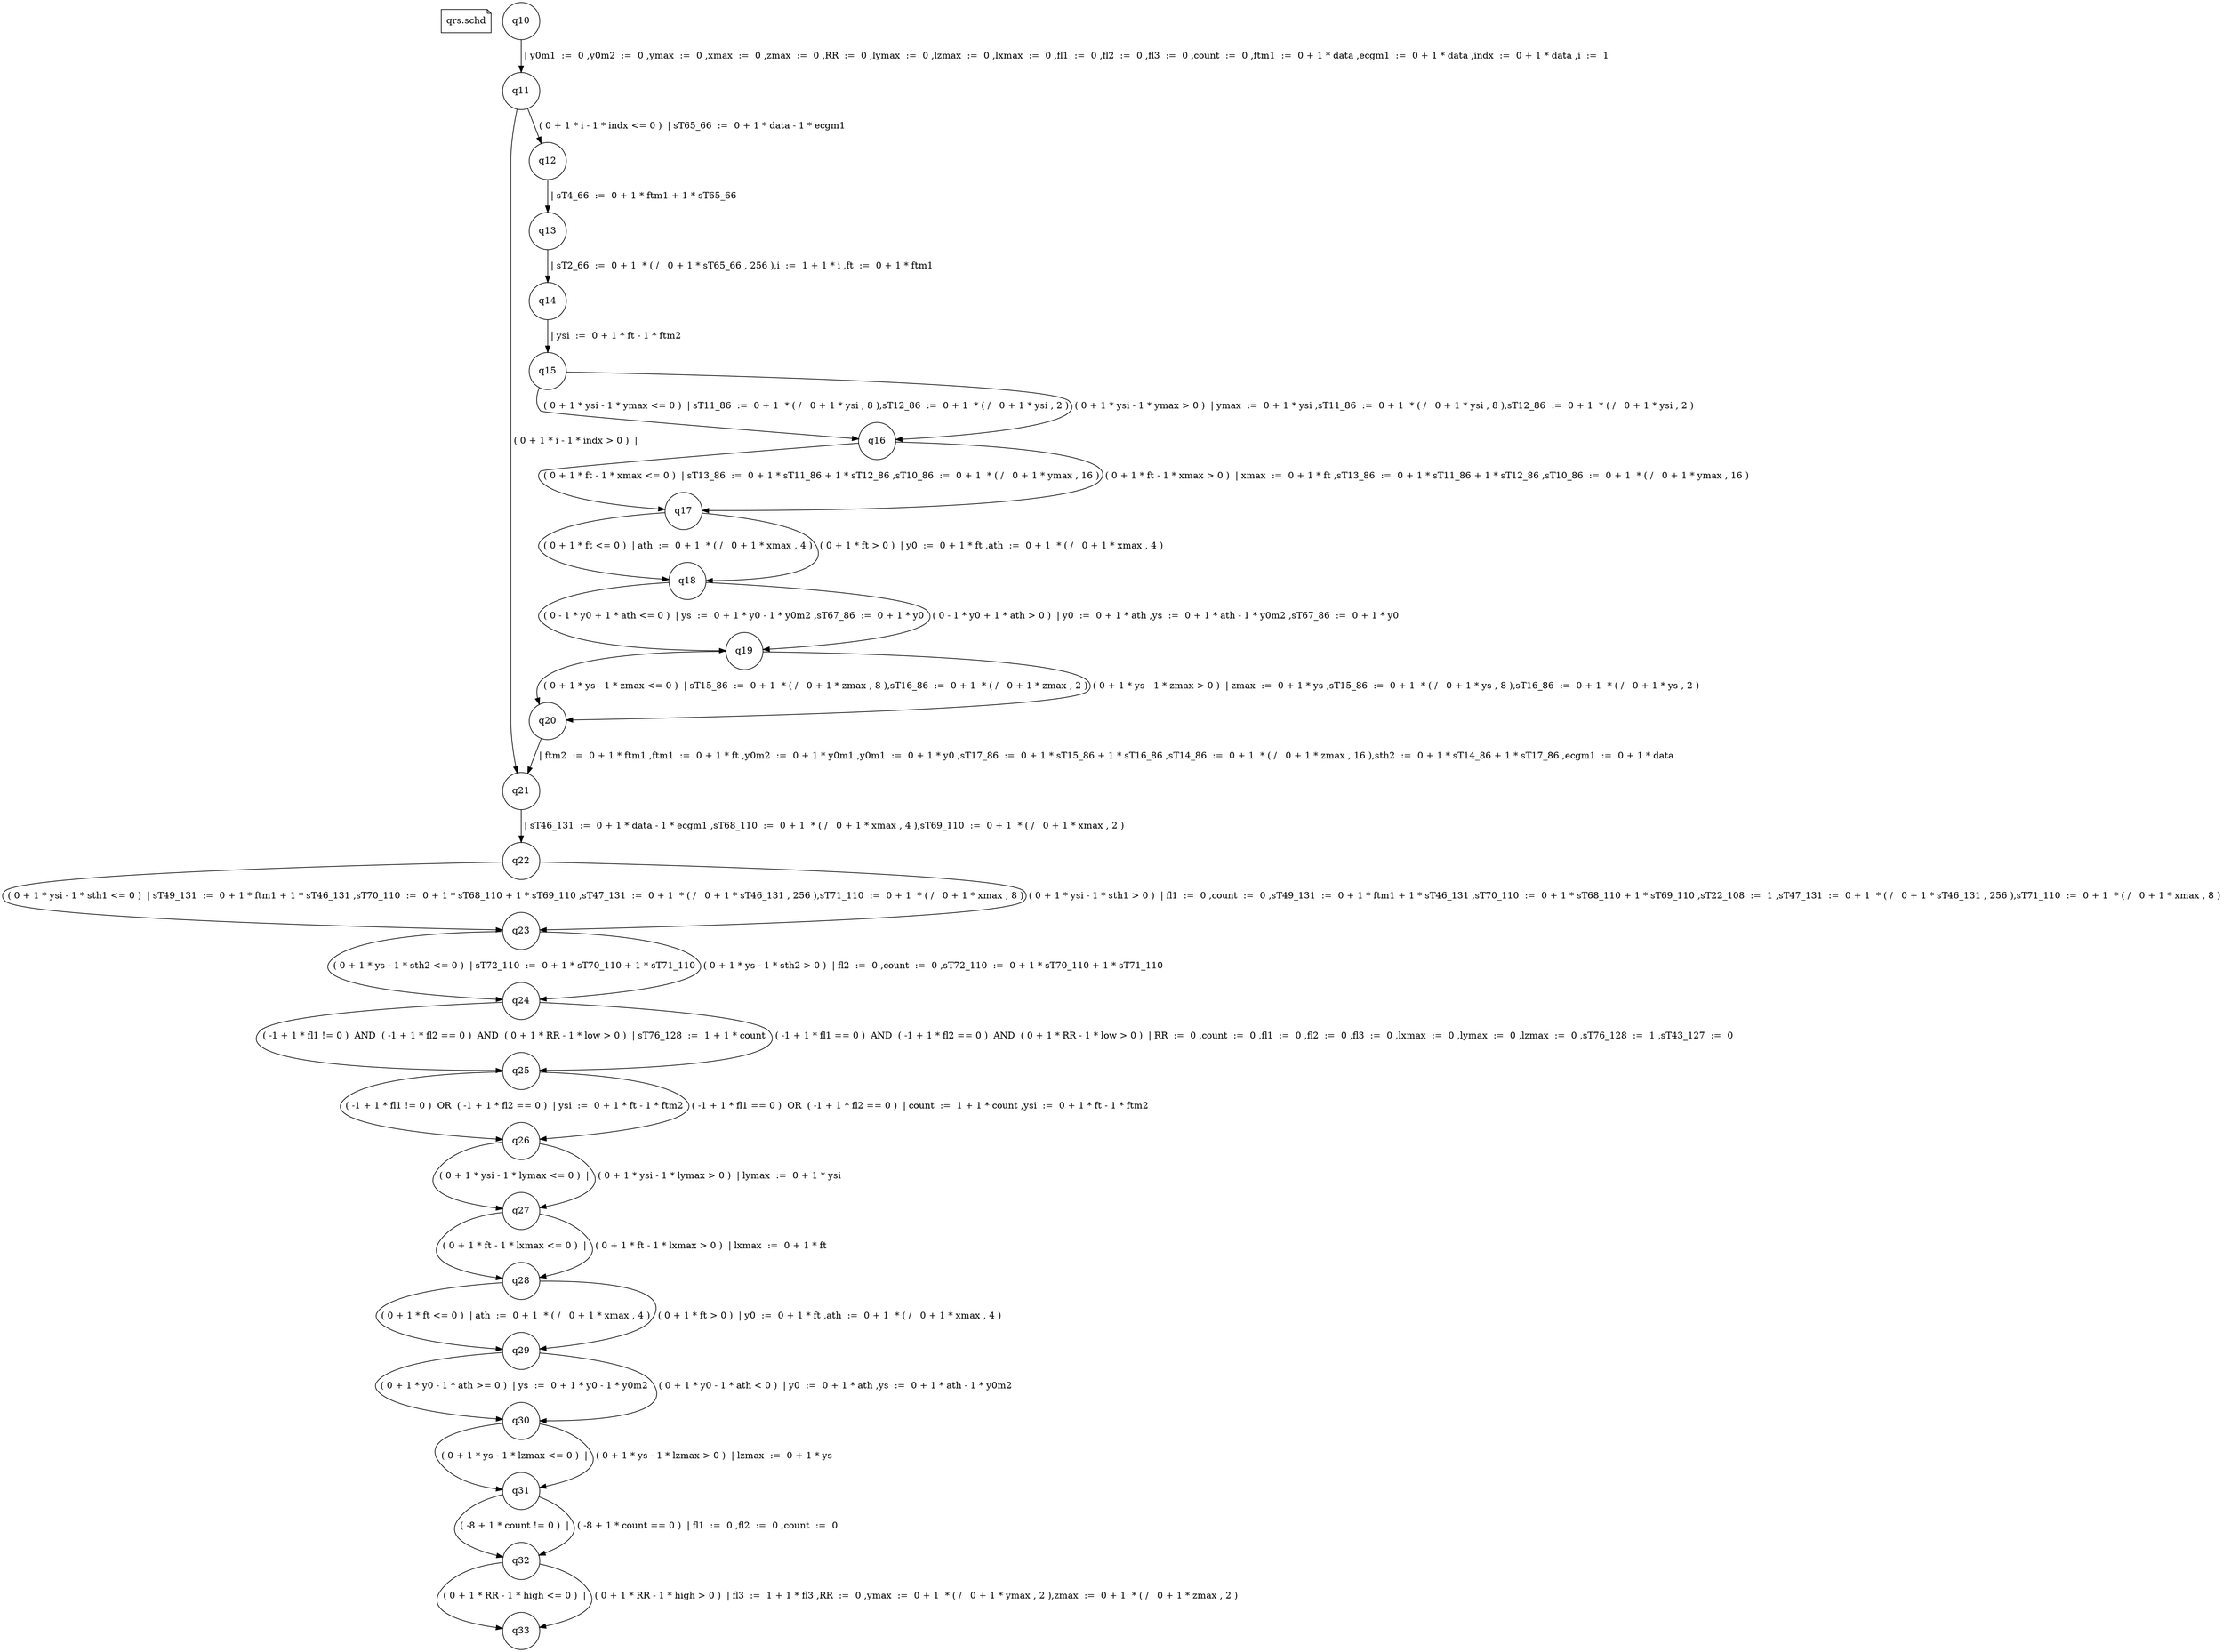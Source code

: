digraph fsmdIndot {

 "qrs.schd" [shape=note]
q10 [shape=circle ];
q11 [shape=circle ];
q10 -> q11 [  label=" | y0m1  :=  0 ,y0m2  :=  0 ,ymax  :=  0 ,xmax  :=  0 ,zmax  :=  0 ,RR  :=  0 ,lymax  :=  0 ,lzmax  :=  0 ,lxmax  :=  0 ,fl1  :=  0 ,fl2  :=  0 ,fl3  :=  0 ,count  :=  0 ,ftm1  :=  0 + 1 * data ,ecgm1  :=  0 + 1 * data ,indx  :=  0 + 1 * data ,i  :=  1 "];
q11 [shape=circle ];
q21 [shape=circle ];
q11 -> q21 [  label=" ( 0 + 1 * i - 1 * indx > 0 )  | "];
q12 [shape=circle ];
q11 -> q12 [  label=" ( 0 + 1 * i - 1 * indx <= 0 )  | sT65_66  :=  0 + 1 * data - 1 * ecgm1 "];
q12 [shape=circle ];
q13 [shape=circle ];
q12 -> q13 [  label=" | sT4_66  :=  0 + 1 * ftm1 + 1 * sT65_66 "];
q21 [shape=circle ];
q22 [shape=circle ];
q21 -> q22 [  label=" | sT46_131  :=  0 + 1 * data - 1 * ecgm1 ,sT68_110  :=  0 + 1  * ( /   0 + 1 * xmax , 4 ),sT69_110  :=  0 + 1  * ( /   0 + 1 * xmax , 2 )"];
q13 [shape=circle ];
q14 [shape=circle ];
q13 -> q14 [  label=" | sT2_66  :=  0 + 1  * ( /   0 + 1 * sT65_66 , 256 ),i  :=  1 + 1 * i ,ft  :=  0 + 1 * ftm1 "];
q14 [shape=circle ];
q15 [shape=circle ];
q14 -> q15 [  label=" | ysi  :=  0 + 1 * ft - 1 * ftm2 "];
q15 [shape=circle ];
q16 [shape=circle ];
q15 -> q16 [  label=" ( 0 + 1 * ysi - 1 * ymax <= 0 )  | sT11_86  :=  0 + 1  * ( /   0 + 1 * ysi , 8 ),sT12_86  :=  0 + 1  * ( /   0 + 1 * ysi , 2 )"];
q16 [shape=circle ];
q15 -> q16 [  label=" ( 0 + 1 * ysi - 1 * ymax > 0 )  | ymax  :=  0 + 1 * ysi ,sT11_86  :=  0 + 1  * ( /   0 + 1 * ysi , 8 ),sT12_86  :=  0 + 1  * ( /   0 + 1 * ysi , 2 )"];
q16 [shape=circle ];
q17 [shape=circle ];
q16 -> q17 [  label=" ( 0 + 1 * ft - 1 * xmax <= 0 )  | sT13_86  :=  0 + 1 * sT11_86 + 1 * sT12_86 ,sT10_86  :=  0 + 1  * ( /   0 + 1 * ymax , 16 )"];
q17 [shape=circle ];
q16 -> q17 [  label=" ( 0 + 1 * ft - 1 * xmax > 0 )  | xmax  :=  0 + 1 * ft ,sT13_86  :=  0 + 1 * sT11_86 + 1 * sT12_86 ,sT10_86  :=  0 + 1  * ( /   0 + 1 * ymax , 16 )"];
q17 [shape=circle ];
q18 [shape=circle ];
q17 -> q18 [  label=" ( 0 + 1 * ft <= 0 )  | ath  :=  0 + 1  * ( /   0 + 1 * xmax , 4 )"];
q18 [shape=circle ];
q17 -> q18 [  label=" ( 0 + 1 * ft > 0 )  | y0  :=  0 + 1 * ft ,ath  :=  0 + 1  * ( /   0 + 1 * xmax , 4 )"];
q18 [shape=circle ];
q19 [shape=circle ];
q18 -> q19 [  label=" ( 0 - 1 * y0 + 1 * ath <= 0 )  | ys  :=  0 + 1 * y0 - 1 * y0m2 ,sT67_86  :=  0 + 1 * y0 "];
q19 [shape=circle ];
q18 -> q19 [  label=" ( 0 - 1 * y0 + 1 * ath > 0 )  | y0  :=  0 + 1 * ath ,ys  :=  0 + 1 * ath - 1 * y0m2 ,sT67_86  :=  0 + 1 * y0 "];
q19 [shape=circle ];
q20 [shape=circle ];
q19 -> q20 [  label=" ( 0 + 1 * ys - 1 * zmax <= 0 )  | sT15_86  :=  0 + 1  * ( /   0 + 1 * zmax , 8 ),sT16_86  :=  0 + 1  * ( /   0 + 1 * zmax , 2 )"];
q20 [shape=circle ];
q19 -> q20 [  label=" ( 0 + 1 * ys - 1 * zmax > 0 )  | zmax  :=  0 + 1 * ys ,sT15_86  :=  0 + 1  * ( /   0 + 1 * ys , 8 ),sT16_86  :=  0 + 1  * ( /   0 + 1 * ys , 2 )"];
q20 [shape=circle ];
q21 [shape=circle ];
q20 -> q21 [  label=" | ftm2  :=  0 + 1 * ftm1 ,ftm1  :=  0 + 1 * ft ,y0m2  :=  0 + 1 * y0m1 ,y0m1  :=  0 + 1 * y0 ,sT17_86  :=  0 + 1 * sT15_86 + 1 * sT16_86 ,sT14_86  :=  0 + 1  * ( /   0 + 1 * zmax , 16 ),sth2  :=  0 + 1 * sT14_86 + 1 * sT17_86 ,ecgm1  :=  0 + 1 * data "];
q22 [shape=circle ];
q23 [shape=circle ];
q22 -> q23 [  label=" ( 0 + 1 * ysi - 1 * sth1 <= 0 )  | sT49_131  :=  0 + 1 * ftm1 + 1 * sT46_131 ,sT70_110  :=  0 + 1 * sT68_110 + 1 * sT69_110 ,sT47_131  :=  0 + 1  * ( /   0 + 1 * sT46_131 , 256 ),sT71_110  :=  0 + 1  * ( /   0 + 1 * xmax , 8 )"];
q23 [shape=circle ];
q22 -> q23 [  label=" ( 0 + 1 * ysi - 1 * sth1 > 0 )  | fl1  :=  0 ,count  :=  0 ,sT49_131  :=  0 + 1 * ftm1 + 1 * sT46_131 ,sT70_110  :=  0 + 1 * sT68_110 + 1 * sT69_110 ,sT22_108  :=  1 ,sT47_131  :=  0 + 1  * ( /   0 + 1 * sT46_131 , 256 ),sT71_110  :=  0 + 1  * ( /   0 + 1 * xmax , 8 )"];
q23 [shape=circle ];
q24 [shape=circle ];
q23 -> q24 [  label=" ( 0 + 1 * ys - 1 * sth2 <= 0 )  | sT72_110  :=  0 + 1 * sT70_110 + 1 * sT71_110 "];
q24 [shape=circle ];
q23 -> q24 [  label=" ( 0 + 1 * ys - 1 * sth2 > 0 )  | fl2  :=  0 ,count  :=  0 ,sT72_110  :=  0 + 1 * sT70_110 + 1 * sT71_110 "];
q24 [shape=circle ];
q25 [shape=circle ];
q24 -> q25 [  label=" ( -1 + 1 * fl1 != 0 )  AND  ( -1 + 1 * fl2 == 0 )  AND  ( 0 + 1 * RR - 1 * low > 0 )  | sT76_128  :=  1 + 1 * count "];
q25 [shape=circle ];
q24 -> q25 [  label=" ( -1 + 1 * fl1 == 0 )  AND  ( -1 + 1 * fl2 == 0 )  AND  ( 0 + 1 * RR - 1 * low > 0 )  | RR  :=  0 ,count  :=  0 ,fl1  :=  0 ,fl2  :=  0 ,fl3  :=  0 ,lxmax  :=  0 ,lymax  :=  0 ,lzmax  :=  0 ,sT76_128  :=  1 ,sT43_127  :=  0 "];
q25 [shape=circle ];
q26 [shape=circle ];
q25 -> q26 [  label=" ( -1 + 1 * fl1 != 0 )  OR  ( -1 + 1 * fl2 == 0 )  | ysi  :=  0 + 1 * ft - 1 * ftm2 "];
q26 [shape=circle ];
q25 -> q26 [  label=" ( -1 + 1 * fl1 == 0 )  OR  ( -1 + 1 * fl2 == 0 )  | count  :=  1 + 1 * count ,ysi  :=  0 + 1 * ft - 1 * ftm2 "];
q26 [shape=circle ];
q27 [shape=circle ];
q26 -> q27 [  label=" ( 0 + 1 * ysi - 1 * lymax <= 0 )  | "];
q27 [shape=circle ];
q26 -> q27 [  label=" ( 0 + 1 * ysi - 1 * lymax > 0 )  | lymax  :=  0 + 1 * ysi "];
q27 [shape=circle ];
q28 [shape=circle ];
q27 -> q28 [  label=" ( 0 + 1 * ft - 1 * lxmax <= 0 )  | "];
q28 [shape=circle ];
q27 -> q28 [  label=" ( 0 + 1 * ft - 1 * lxmax > 0 )  | lxmax  :=  0 + 1 * ft "];
q28 [shape=circle ];
q29 [shape=circle ];
q28 -> q29 [  label=" ( 0 + 1 * ft <= 0 )  | ath  :=  0 + 1  * ( /   0 + 1 * xmax , 4 )"];
q29 [shape=circle ];
q28 -> q29 [  label=" ( 0 + 1 * ft > 0 )  | y0  :=  0 + 1 * ft ,ath  :=  0 + 1  * ( /   0 + 1 * xmax , 4 )"];
q29 [shape=circle ];
q30 [shape=circle ];
q29 -> q30 [  label=" ( 0 + 1 * y0 - 1 * ath >= 0 )  | ys  :=  0 + 1 * y0 - 1 * y0m2 "];
q30 [shape=circle ];
q29 -> q30 [  label=" ( 0 + 1 * y0 - 1 * ath < 0 )  | y0  :=  0 + 1 * ath ,ys  :=  0 + 1 * ath - 1 * y0m2 "];
q30 [shape=circle ];
q31 [shape=circle ];
q30 -> q31 [  label=" ( 0 + 1 * ys - 1 * lzmax <= 0 )  | "];
q31 [shape=circle ];
q30 -> q31 [  label=" ( 0 + 1 * ys - 1 * lzmax > 0 )  | lzmax  :=  0 + 1 * ys "];
q31 [shape=circle ];
q32 [shape=circle ];
q31 -> q32 [  label=" ( -8 + 1 * count != 0 )  | "];
q32 [shape=circle ];
q31 -> q32 [  label=" ( -8 + 1 * count == 0 )  | fl1  :=  0 ,fl2  :=  0 ,count  :=  0 "];
q32 [shape=circle ];
q33 [shape=circle ];
q32 -> q33 [  label=" ( 0 + 1 * RR - 1 * high <= 0 )  | "];
q33 [shape=circle ];
q32 -> q33 [  label=" ( 0 + 1 * RR - 1 * high > 0 )  | fl3  :=  1 + 1 * fl3 ,RR  :=  0 ,ymax  :=  0 + 1  * ( /   0 + 1 * ymax , 2 ),zmax  :=  0 + 1  * ( /   0 + 1 * zmax , 2 )"];

}
